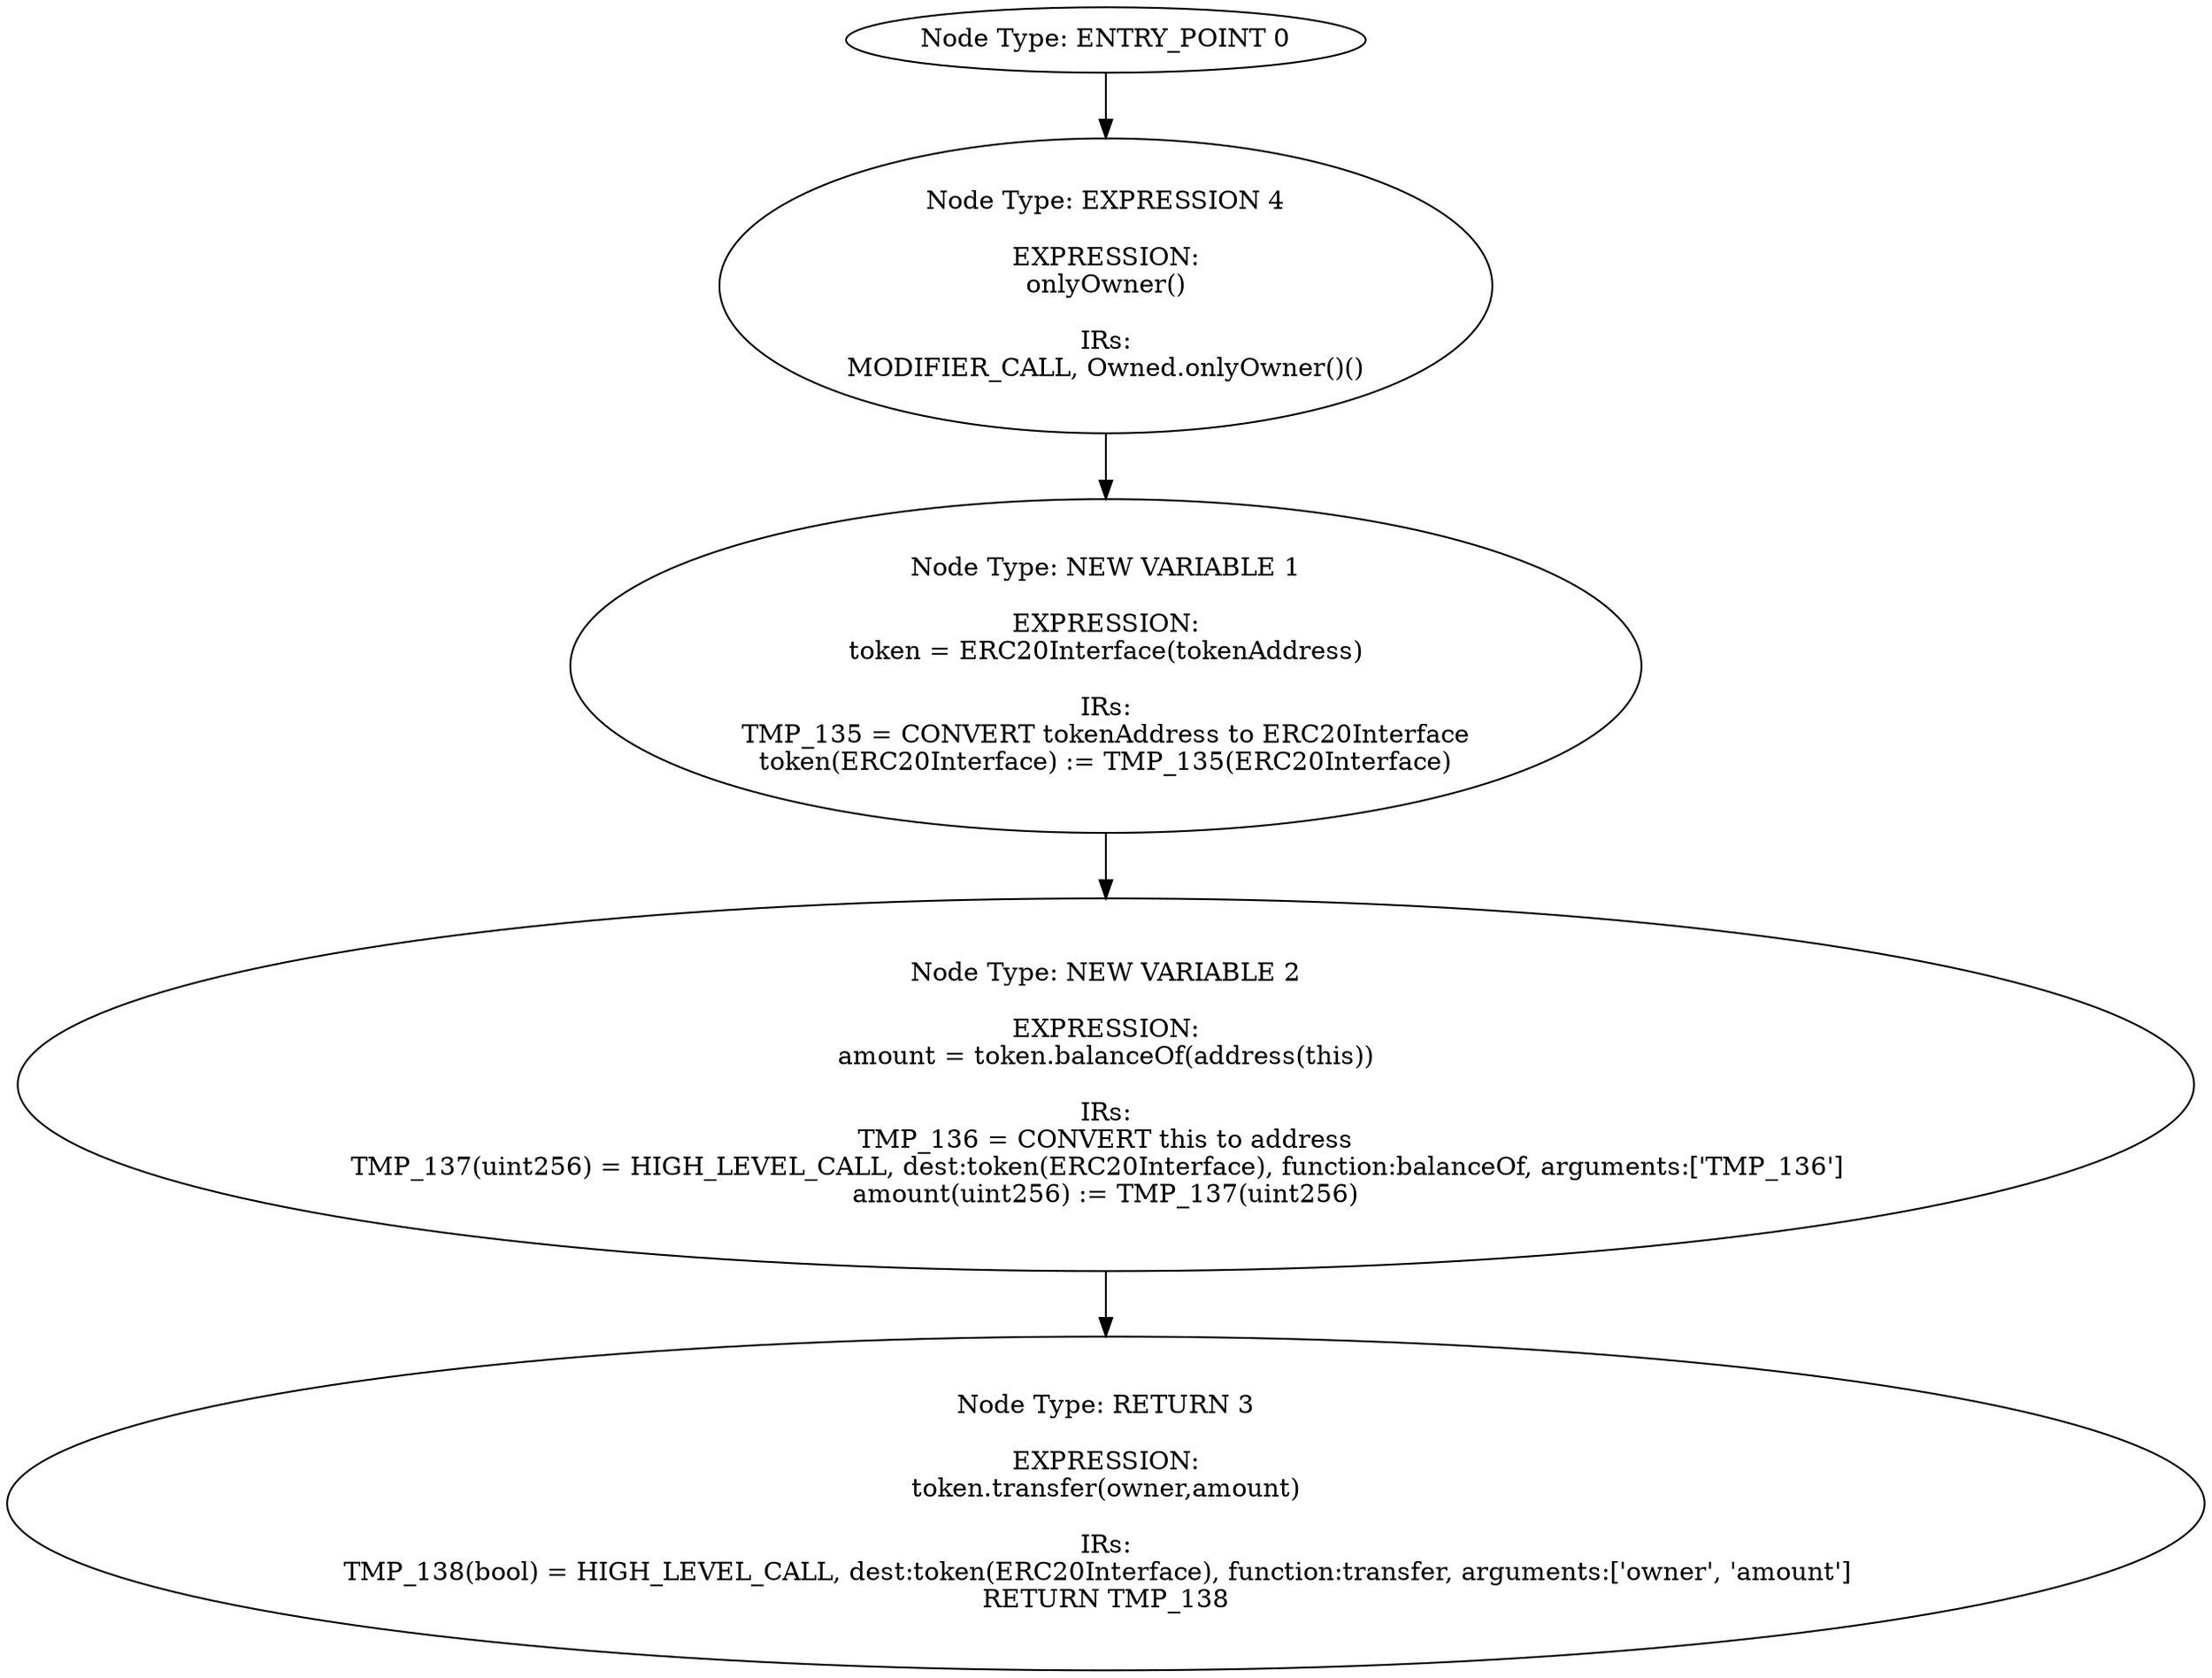 digraph{
0[label="Node Type: ENTRY_POINT 0
"];
0->4;
1[label="Node Type: NEW VARIABLE 1

EXPRESSION:
token = ERC20Interface(tokenAddress)

IRs:
TMP_135 = CONVERT tokenAddress to ERC20Interface
token(ERC20Interface) := TMP_135(ERC20Interface)"];
1->2;
2[label="Node Type: NEW VARIABLE 2

EXPRESSION:
amount = token.balanceOf(address(this))

IRs:
TMP_136 = CONVERT this to address
TMP_137(uint256) = HIGH_LEVEL_CALL, dest:token(ERC20Interface), function:balanceOf, arguments:['TMP_136']  
amount(uint256) := TMP_137(uint256)"];
2->3;
3[label="Node Type: RETURN 3

EXPRESSION:
token.transfer(owner,amount)

IRs:
TMP_138(bool) = HIGH_LEVEL_CALL, dest:token(ERC20Interface), function:transfer, arguments:['owner', 'amount']  
RETURN TMP_138"];
4[label="Node Type: EXPRESSION 4

EXPRESSION:
onlyOwner()

IRs:
MODIFIER_CALL, Owned.onlyOwner()()"];
4->1;
}
